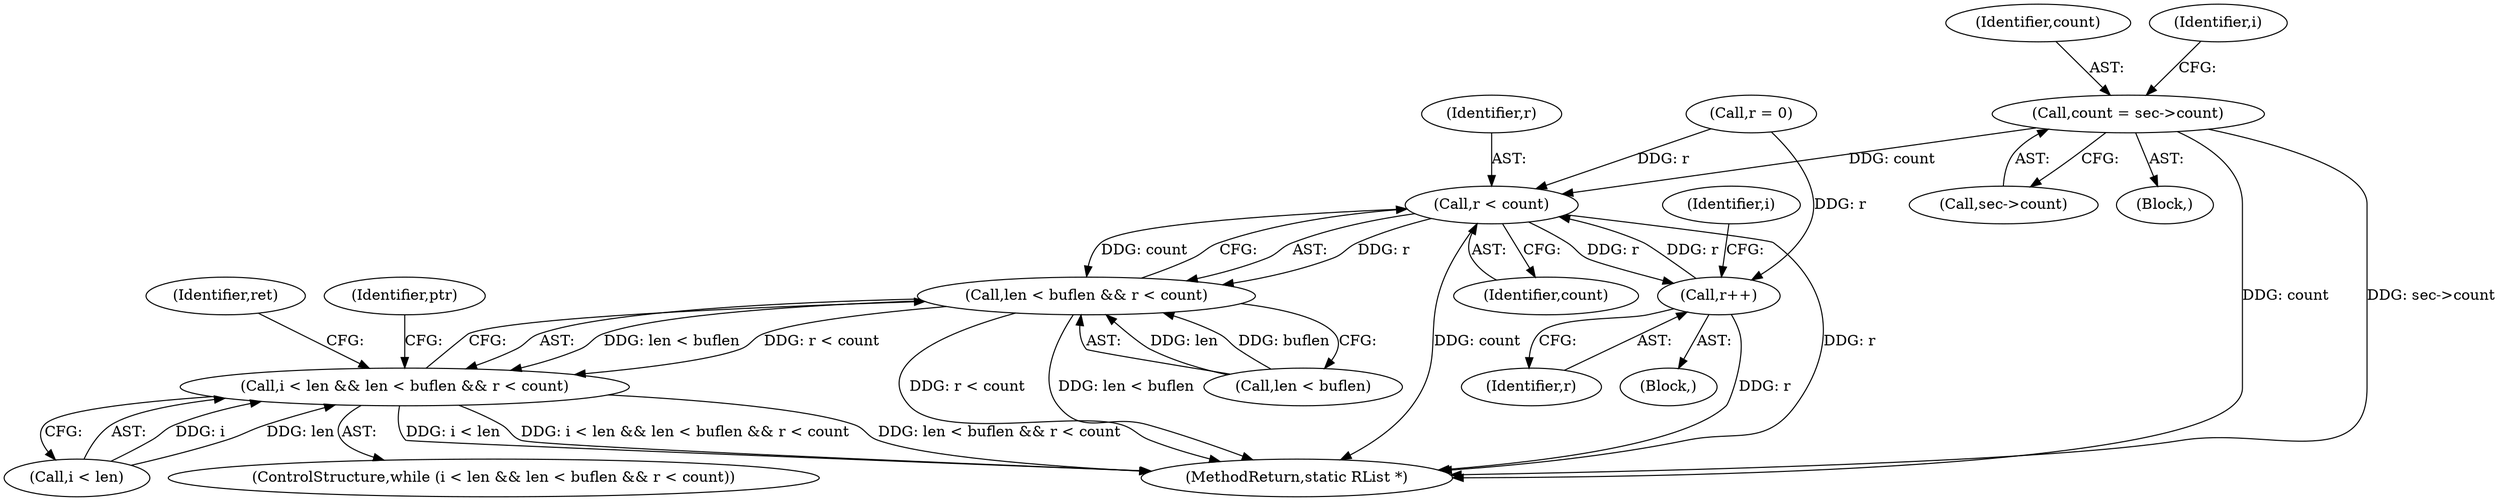 digraph "0_radare2_d2632f6483a3ceb5d8e0a5fb11142c51c43978b4_2@pointer" {
"1000163" [label="(Call,count = sec->count)"];
"1000185" [label="(Call,r < count)"];
"1000181" [label="(Call,len < buflen && r < count)"];
"1000177" [label="(Call,i < len && len < buflen && r < count)"];
"1000270" [label="(Call,r++)"];
"1000279" [label="(MethodReturn,static RList *)"];
"1000182" [label="(Call,len < buflen)"];
"1000188" [label="(Block,)"];
"1000186" [label="(Identifier,r)"];
"1000273" [label="(Identifier,ret)"];
"1000177" [label="(Call,i < len && len < buflen && r < count)"];
"1000270" [label="(Call,r++)"];
"1000165" [label="(Call,sec->count)"];
"1000164" [label="(Identifier,count)"];
"1000271" [label="(Identifier,r)"];
"1000178" [label="(Call,i < len)"];
"1000187" [label="(Identifier,count)"];
"1000103" [label="(Block,)"];
"1000163" [label="(Call,count = sec->count)"];
"1000179" [label="(Identifier,i)"];
"1000176" [label="(ControlStructure,while (i < len && len < buflen && r < count))"];
"1000192" [label="(Identifier,ptr)"];
"1000170" [label="(Identifier,i)"];
"1000173" [label="(Call,r = 0)"];
"1000185" [label="(Call,r < count)"];
"1000181" [label="(Call,len < buflen && r < count)"];
"1000163" -> "1000103"  [label="AST: "];
"1000163" -> "1000165"  [label="CFG: "];
"1000164" -> "1000163"  [label="AST: "];
"1000165" -> "1000163"  [label="AST: "];
"1000170" -> "1000163"  [label="CFG: "];
"1000163" -> "1000279"  [label="DDG: count"];
"1000163" -> "1000279"  [label="DDG: sec->count"];
"1000163" -> "1000185"  [label="DDG: count"];
"1000185" -> "1000181"  [label="AST: "];
"1000185" -> "1000187"  [label="CFG: "];
"1000186" -> "1000185"  [label="AST: "];
"1000187" -> "1000185"  [label="AST: "];
"1000181" -> "1000185"  [label="CFG: "];
"1000185" -> "1000279"  [label="DDG: r"];
"1000185" -> "1000279"  [label="DDG: count"];
"1000185" -> "1000181"  [label="DDG: r"];
"1000185" -> "1000181"  [label="DDG: count"];
"1000270" -> "1000185"  [label="DDG: r"];
"1000173" -> "1000185"  [label="DDG: r"];
"1000185" -> "1000270"  [label="DDG: r"];
"1000181" -> "1000177"  [label="AST: "];
"1000181" -> "1000182"  [label="CFG: "];
"1000182" -> "1000181"  [label="AST: "];
"1000177" -> "1000181"  [label="CFG: "];
"1000181" -> "1000279"  [label="DDG: r < count"];
"1000181" -> "1000279"  [label="DDG: len < buflen"];
"1000181" -> "1000177"  [label="DDG: len < buflen"];
"1000181" -> "1000177"  [label="DDG: r < count"];
"1000182" -> "1000181"  [label="DDG: len"];
"1000182" -> "1000181"  [label="DDG: buflen"];
"1000177" -> "1000176"  [label="AST: "];
"1000177" -> "1000178"  [label="CFG: "];
"1000178" -> "1000177"  [label="AST: "];
"1000192" -> "1000177"  [label="CFG: "];
"1000273" -> "1000177"  [label="CFG: "];
"1000177" -> "1000279"  [label="DDG: len < buflen && r < count"];
"1000177" -> "1000279"  [label="DDG: i < len"];
"1000177" -> "1000279"  [label="DDG: i < len && len < buflen && r < count"];
"1000178" -> "1000177"  [label="DDG: i"];
"1000178" -> "1000177"  [label="DDG: len"];
"1000270" -> "1000188"  [label="AST: "];
"1000270" -> "1000271"  [label="CFG: "];
"1000271" -> "1000270"  [label="AST: "];
"1000179" -> "1000270"  [label="CFG: "];
"1000270" -> "1000279"  [label="DDG: r"];
"1000173" -> "1000270"  [label="DDG: r"];
}
